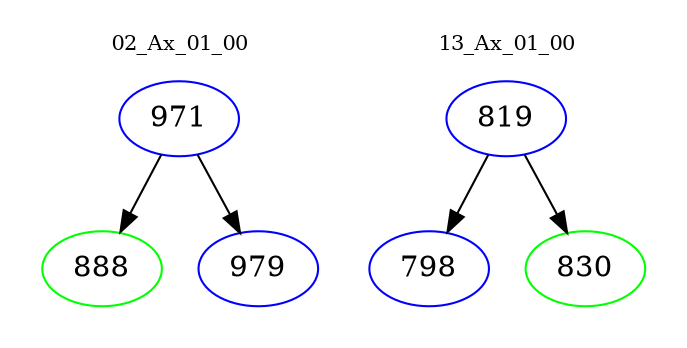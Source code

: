 digraph{
subgraph cluster_0 {
color = white
label = "02_Ax_01_00";
fontsize=10;
T0_971 [label="971", color="blue"]
T0_971 -> T0_888 [color="black"]
T0_888 [label="888", color="green"]
T0_971 -> T0_979 [color="black"]
T0_979 [label="979", color="blue"]
}
subgraph cluster_1 {
color = white
label = "13_Ax_01_00";
fontsize=10;
T1_819 [label="819", color="blue"]
T1_819 -> T1_798 [color="black"]
T1_798 [label="798", color="blue"]
T1_819 -> T1_830 [color="black"]
T1_830 [label="830", color="green"]
}
}
